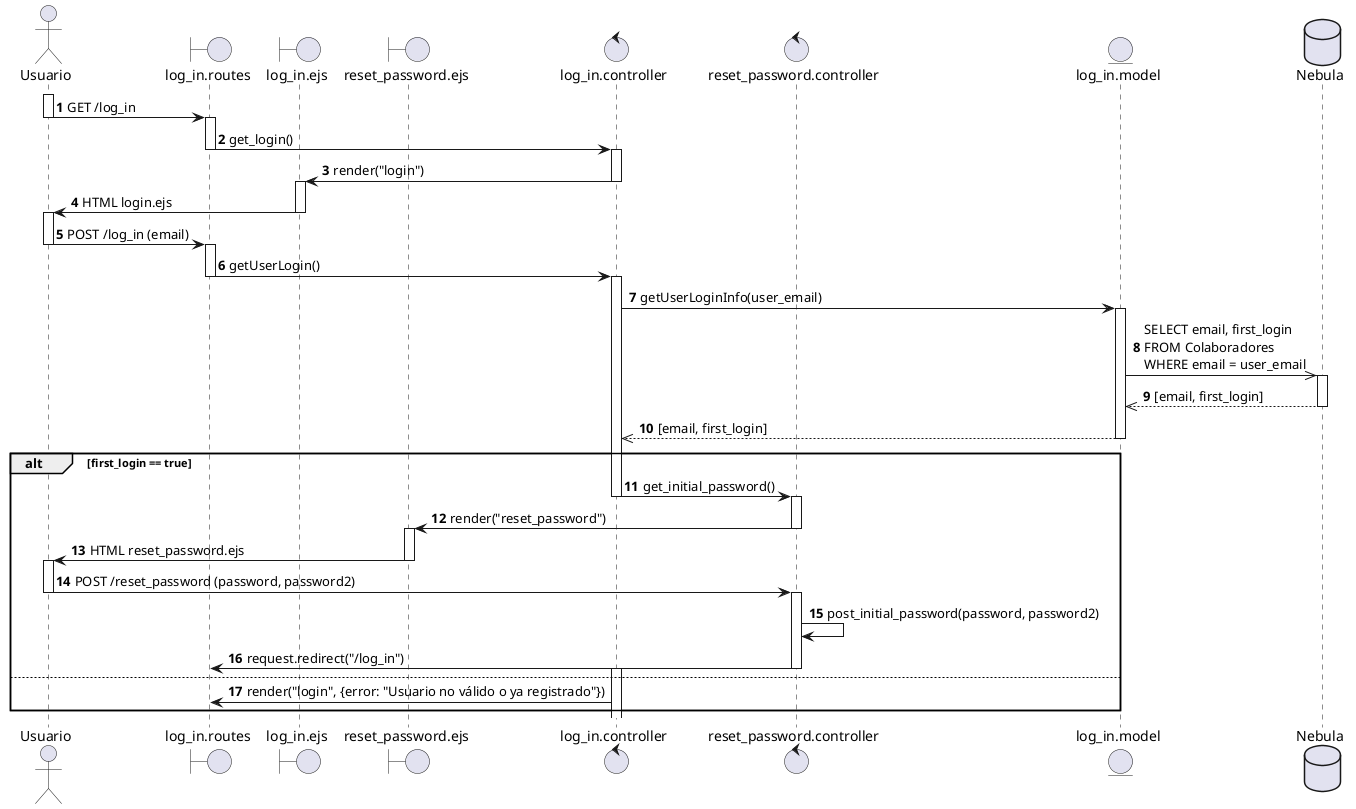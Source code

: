 @startuml Prueba
autonumber
actor Usuario as u
boundary log_in.routes as lgr
boundary log_in.ejs as lge
boundary reset_password.ejs as rpe
control log_in.controller as lgc
control reset_password.controller as rpc
entity log_in.model as lgm
database Nebula as db

activate u
u -> lgr : GET /log_in
deactivate u

activate lgr
lgr -> lgc : get_login()
deactivate lgr
activate lgc
lgc -> lge : render("login")
deactivate lgc
activate lge
lge -> u : HTML login.ejs
deactivate lge 

activate u
u -> lgr : POST /log_in (email)
deactivate u

activate lgr
lgr -> lgc : getUserLogin()
deactivate lgr

activate lgc
lgc -> lgm : getUserLoginInfo(user_email)
activate lgm
lgm ->> db : SELECT email, first_login \nFROM Colaboradores \nWHERE email = user_email
activate db
db -->> lgm : [email, first_login]
deactivate db
lgm -->> lgc : [email, first_login]
deactivate lgm

alt first_login == true
    lgc -> rpc : get_initial_password()
    deactivate lgc
    activate rpc
    rpc -> rpe : render("reset_password")
    deactivate rpc
    activate rpe
    rpe -> u : HTML reset_password.ejs
    deactivate rpe
    
    activate u
    u -> rpc : POST /reset_password (password, password2)
    deactivate u
    
    activate rpc
    rpc -> rpc : post_initial_password(password, password2)
    rpc -> lgr : request.redirect("/log_in")
    deactivate rpc
    activate lgc
    
else
    lgc -> lgr : render("login", {error: "Usuario no válido o ya registrado"})
end

@enduml
